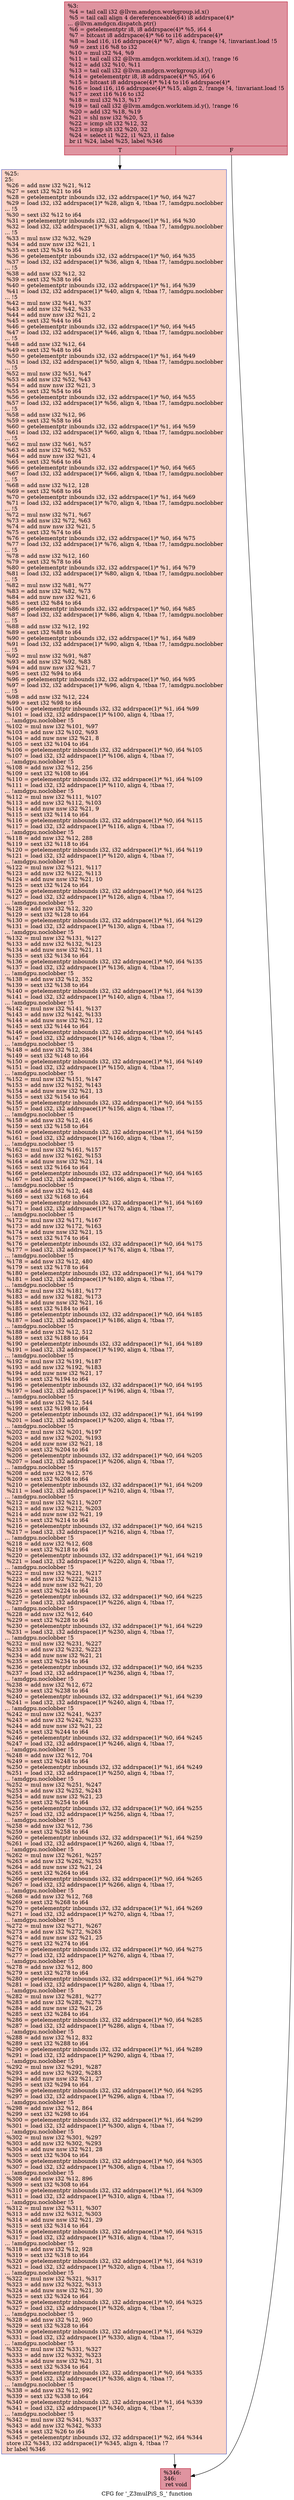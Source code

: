 digraph "CFG for '_Z3mulPiS_S_' function" {
	label="CFG for '_Z3mulPiS_S_' function";

	Node0x54983b0 [shape=record,color="#b70d28ff", style=filled, fillcolor="#b70d2870",label="{%3:\l  %4 = tail call i32 @llvm.amdgcn.workgroup.id.x()\l  %5 = tail call align 4 dereferenceable(64) i8 addrspace(4)*\l... @llvm.amdgcn.dispatch.ptr()\l  %6 = getelementptr i8, i8 addrspace(4)* %5, i64 4\l  %7 = bitcast i8 addrspace(4)* %6 to i16 addrspace(4)*\l  %8 = load i16, i16 addrspace(4)* %7, align 4, !range !4, !invariant.load !5\l  %9 = zext i16 %8 to i32\l  %10 = mul i32 %4, %9\l  %11 = tail call i32 @llvm.amdgcn.workitem.id.x(), !range !6\l  %12 = add i32 %10, %11\l  %13 = tail call i32 @llvm.amdgcn.workgroup.id.y()\l  %14 = getelementptr i8, i8 addrspace(4)* %5, i64 6\l  %15 = bitcast i8 addrspace(4)* %14 to i16 addrspace(4)*\l  %16 = load i16, i16 addrspace(4)* %15, align 2, !range !4, !invariant.load !5\l  %17 = zext i16 %16 to i32\l  %18 = mul i32 %13, %17\l  %19 = tail call i32 @llvm.amdgcn.workitem.id.y(), !range !6\l  %20 = add i32 %18, %19\l  %21 = shl nsw i32 %20, 5\l  %22 = icmp slt i32 %12, 32\l  %23 = icmp slt i32 %20, 32\l  %24 = select i1 %22, i1 %23, i1 false\l  br i1 %24, label %25, label %346\l|{<s0>T|<s1>F}}"];
	Node0x54983b0:s0 -> Node0x549bf60;
	Node0x54983b0:s1 -> Node0x549bff0;
	Node0x549bf60 [shape=record,color="#3d50c3ff", style=filled, fillcolor="#f59c7d70",label="{%25:\l25:                                               \l  %26 = add nsw i32 %21, %12\l  %27 = sext i32 %21 to i64\l  %28 = getelementptr inbounds i32, i32 addrspace(1)* %0, i64 %27\l  %29 = load i32, i32 addrspace(1)* %28, align 4, !tbaa !7, !amdgpu.noclobber\l... !5\l  %30 = sext i32 %12 to i64\l  %31 = getelementptr inbounds i32, i32 addrspace(1)* %1, i64 %30\l  %32 = load i32, i32 addrspace(1)* %31, align 4, !tbaa !7, !amdgpu.noclobber\l... !5\l  %33 = mul nsw i32 %32, %29\l  %34 = add nuw nsw i32 %21, 1\l  %35 = sext i32 %34 to i64\l  %36 = getelementptr inbounds i32, i32 addrspace(1)* %0, i64 %35\l  %37 = load i32, i32 addrspace(1)* %36, align 4, !tbaa !7, !amdgpu.noclobber\l... !5\l  %38 = add nsw i32 %12, 32\l  %39 = sext i32 %38 to i64\l  %40 = getelementptr inbounds i32, i32 addrspace(1)* %1, i64 %39\l  %41 = load i32, i32 addrspace(1)* %40, align 4, !tbaa !7, !amdgpu.noclobber\l... !5\l  %42 = mul nsw i32 %41, %37\l  %43 = add nsw i32 %42, %33\l  %44 = add nuw nsw i32 %21, 2\l  %45 = sext i32 %44 to i64\l  %46 = getelementptr inbounds i32, i32 addrspace(1)* %0, i64 %45\l  %47 = load i32, i32 addrspace(1)* %46, align 4, !tbaa !7, !amdgpu.noclobber\l... !5\l  %48 = add nsw i32 %12, 64\l  %49 = sext i32 %48 to i64\l  %50 = getelementptr inbounds i32, i32 addrspace(1)* %1, i64 %49\l  %51 = load i32, i32 addrspace(1)* %50, align 4, !tbaa !7, !amdgpu.noclobber\l... !5\l  %52 = mul nsw i32 %51, %47\l  %53 = add nsw i32 %52, %43\l  %54 = add nuw nsw i32 %21, 3\l  %55 = sext i32 %54 to i64\l  %56 = getelementptr inbounds i32, i32 addrspace(1)* %0, i64 %55\l  %57 = load i32, i32 addrspace(1)* %56, align 4, !tbaa !7, !amdgpu.noclobber\l... !5\l  %58 = add nsw i32 %12, 96\l  %59 = sext i32 %58 to i64\l  %60 = getelementptr inbounds i32, i32 addrspace(1)* %1, i64 %59\l  %61 = load i32, i32 addrspace(1)* %60, align 4, !tbaa !7, !amdgpu.noclobber\l... !5\l  %62 = mul nsw i32 %61, %57\l  %63 = add nsw i32 %62, %53\l  %64 = add nuw nsw i32 %21, 4\l  %65 = sext i32 %64 to i64\l  %66 = getelementptr inbounds i32, i32 addrspace(1)* %0, i64 %65\l  %67 = load i32, i32 addrspace(1)* %66, align 4, !tbaa !7, !amdgpu.noclobber\l... !5\l  %68 = add nsw i32 %12, 128\l  %69 = sext i32 %68 to i64\l  %70 = getelementptr inbounds i32, i32 addrspace(1)* %1, i64 %69\l  %71 = load i32, i32 addrspace(1)* %70, align 4, !tbaa !7, !amdgpu.noclobber\l... !5\l  %72 = mul nsw i32 %71, %67\l  %73 = add nsw i32 %72, %63\l  %74 = add nuw nsw i32 %21, 5\l  %75 = sext i32 %74 to i64\l  %76 = getelementptr inbounds i32, i32 addrspace(1)* %0, i64 %75\l  %77 = load i32, i32 addrspace(1)* %76, align 4, !tbaa !7, !amdgpu.noclobber\l... !5\l  %78 = add nsw i32 %12, 160\l  %79 = sext i32 %78 to i64\l  %80 = getelementptr inbounds i32, i32 addrspace(1)* %1, i64 %79\l  %81 = load i32, i32 addrspace(1)* %80, align 4, !tbaa !7, !amdgpu.noclobber\l... !5\l  %82 = mul nsw i32 %81, %77\l  %83 = add nsw i32 %82, %73\l  %84 = add nuw nsw i32 %21, 6\l  %85 = sext i32 %84 to i64\l  %86 = getelementptr inbounds i32, i32 addrspace(1)* %0, i64 %85\l  %87 = load i32, i32 addrspace(1)* %86, align 4, !tbaa !7, !amdgpu.noclobber\l... !5\l  %88 = add nsw i32 %12, 192\l  %89 = sext i32 %88 to i64\l  %90 = getelementptr inbounds i32, i32 addrspace(1)* %1, i64 %89\l  %91 = load i32, i32 addrspace(1)* %90, align 4, !tbaa !7, !amdgpu.noclobber\l... !5\l  %92 = mul nsw i32 %91, %87\l  %93 = add nsw i32 %92, %83\l  %94 = add nuw nsw i32 %21, 7\l  %95 = sext i32 %94 to i64\l  %96 = getelementptr inbounds i32, i32 addrspace(1)* %0, i64 %95\l  %97 = load i32, i32 addrspace(1)* %96, align 4, !tbaa !7, !amdgpu.noclobber\l... !5\l  %98 = add nsw i32 %12, 224\l  %99 = sext i32 %98 to i64\l  %100 = getelementptr inbounds i32, i32 addrspace(1)* %1, i64 %99\l  %101 = load i32, i32 addrspace(1)* %100, align 4, !tbaa !7,\l... !amdgpu.noclobber !5\l  %102 = mul nsw i32 %101, %97\l  %103 = add nsw i32 %102, %93\l  %104 = add nuw nsw i32 %21, 8\l  %105 = sext i32 %104 to i64\l  %106 = getelementptr inbounds i32, i32 addrspace(1)* %0, i64 %105\l  %107 = load i32, i32 addrspace(1)* %106, align 4, !tbaa !7,\l... !amdgpu.noclobber !5\l  %108 = add nsw i32 %12, 256\l  %109 = sext i32 %108 to i64\l  %110 = getelementptr inbounds i32, i32 addrspace(1)* %1, i64 %109\l  %111 = load i32, i32 addrspace(1)* %110, align 4, !tbaa !7,\l... !amdgpu.noclobber !5\l  %112 = mul nsw i32 %111, %107\l  %113 = add nsw i32 %112, %103\l  %114 = add nuw nsw i32 %21, 9\l  %115 = sext i32 %114 to i64\l  %116 = getelementptr inbounds i32, i32 addrspace(1)* %0, i64 %115\l  %117 = load i32, i32 addrspace(1)* %116, align 4, !tbaa !7,\l... !amdgpu.noclobber !5\l  %118 = add nsw i32 %12, 288\l  %119 = sext i32 %118 to i64\l  %120 = getelementptr inbounds i32, i32 addrspace(1)* %1, i64 %119\l  %121 = load i32, i32 addrspace(1)* %120, align 4, !tbaa !7,\l... !amdgpu.noclobber !5\l  %122 = mul nsw i32 %121, %117\l  %123 = add nsw i32 %122, %113\l  %124 = add nuw nsw i32 %21, 10\l  %125 = sext i32 %124 to i64\l  %126 = getelementptr inbounds i32, i32 addrspace(1)* %0, i64 %125\l  %127 = load i32, i32 addrspace(1)* %126, align 4, !tbaa !7,\l... !amdgpu.noclobber !5\l  %128 = add nsw i32 %12, 320\l  %129 = sext i32 %128 to i64\l  %130 = getelementptr inbounds i32, i32 addrspace(1)* %1, i64 %129\l  %131 = load i32, i32 addrspace(1)* %130, align 4, !tbaa !7,\l... !amdgpu.noclobber !5\l  %132 = mul nsw i32 %131, %127\l  %133 = add nsw i32 %132, %123\l  %134 = add nuw nsw i32 %21, 11\l  %135 = sext i32 %134 to i64\l  %136 = getelementptr inbounds i32, i32 addrspace(1)* %0, i64 %135\l  %137 = load i32, i32 addrspace(1)* %136, align 4, !tbaa !7,\l... !amdgpu.noclobber !5\l  %138 = add nsw i32 %12, 352\l  %139 = sext i32 %138 to i64\l  %140 = getelementptr inbounds i32, i32 addrspace(1)* %1, i64 %139\l  %141 = load i32, i32 addrspace(1)* %140, align 4, !tbaa !7,\l... !amdgpu.noclobber !5\l  %142 = mul nsw i32 %141, %137\l  %143 = add nsw i32 %142, %133\l  %144 = add nuw nsw i32 %21, 12\l  %145 = sext i32 %144 to i64\l  %146 = getelementptr inbounds i32, i32 addrspace(1)* %0, i64 %145\l  %147 = load i32, i32 addrspace(1)* %146, align 4, !tbaa !7,\l... !amdgpu.noclobber !5\l  %148 = add nsw i32 %12, 384\l  %149 = sext i32 %148 to i64\l  %150 = getelementptr inbounds i32, i32 addrspace(1)* %1, i64 %149\l  %151 = load i32, i32 addrspace(1)* %150, align 4, !tbaa !7,\l... !amdgpu.noclobber !5\l  %152 = mul nsw i32 %151, %147\l  %153 = add nsw i32 %152, %143\l  %154 = add nuw nsw i32 %21, 13\l  %155 = sext i32 %154 to i64\l  %156 = getelementptr inbounds i32, i32 addrspace(1)* %0, i64 %155\l  %157 = load i32, i32 addrspace(1)* %156, align 4, !tbaa !7,\l... !amdgpu.noclobber !5\l  %158 = add nsw i32 %12, 416\l  %159 = sext i32 %158 to i64\l  %160 = getelementptr inbounds i32, i32 addrspace(1)* %1, i64 %159\l  %161 = load i32, i32 addrspace(1)* %160, align 4, !tbaa !7,\l... !amdgpu.noclobber !5\l  %162 = mul nsw i32 %161, %157\l  %163 = add nsw i32 %162, %153\l  %164 = add nuw nsw i32 %21, 14\l  %165 = sext i32 %164 to i64\l  %166 = getelementptr inbounds i32, i32 addrspace(1)* %0, i64 %165\l  %167 = load i32, i32 addrspace(1)* %166, align 4, !tbaa !7,\l... !amdgpu.noclobber !5\l  %168 = add nsw i32 %12, 448\l  %169 = sext i32 %168 to i64\l  %170 = getelementptr inbounds i32, i32 addrspace(1)* %1, i64 %169\l  %171 = load i32, i32 addrspace(1)* %170, align 4, !tbaa !7,\l... !amdgpu.noclobber !5\l  %172 = mul nsw i32 %171, %167\l  %173 = add nsw i32 %172, %163\l  %174 = add nuw nsw i32 %21, 15\l  %175 = sext i32 %174 to i64\l  %176 = getelementptr inbounds i32, i32 addrspace(1)* %0, i64 %175\l  %177 = load i32, i32 addrspace(1)* %176, align 4, !tbaa !7,\l... !amdgpu.noclobber !5\l  %178 = add nsw i32 %12, 480\l  %179 = sext i32 %178 to i64\l  %180 = getelementptr inbounds i32, i32 addrspace(1)* %1, i64 %179\l  %181 = load i32, i32 addrspace(1)* %180, align 4, !tbaa !7,\l... !amdgpu.noclobber !5\l  %182 = mul nsw i32 %181, %177\l  %183 = add nsw i32 %182, %173\l  %184 = add nuw nsw i32 %21, 16\l  %185 = sext i32 %184 to i64\l  %186 = getelementptr inbounds i32, i32 addrspace(1)* %0, i64 %185\l  %187 = load i32, i32 addrspace(1)* %186, align 4, !tbaa !7,\l... !amdgpu.noclobber !5\l  %188 = add nsw i32 %12, 512\l  %189 = sext i32 %188 to i64\l  %190 = getelementptr inbounds i32, i32 addrspace(1)* %1, i64 %189\l  %191 = load i32, i32 addrspace(1)* %190, align 4, !tbaa !7,\l... !amdgpu.noclobber !5\l  %192 = mul nsw i32 %191, %187\l  %193 = add nsw i32 %192, %183\l  %194 = add nuw nsw i32 %21, 17\l  %195 = sext i32 %194 to i64\l  %196 = getelementptr inbounds i32, i32 addrspace(1)* %0, i64 %195\l  %197 = load i32, i32 addrspace(1)* %196, align 4, !tbaa !7,\l... !amdgpu.noclobber !5\l  %198 = add nsw i32 %12, 544\l  %199 = sext i32 %198 to i64\l  %200 = getelementptr inbounds i32, i32 addrspace(1)* %1, i64 %199\l  %201 = load i32, i32 addrspace(1)* %200, align 4, !tbaa !7,\l... !amdgpu.noclobber !5\l  %202 = mul nsw i32 %201, %197\l  %203 = add nsw i32 %202, %193\l  %204 = add nuw nsw i32 %21, 18\l  %205 = sext i32 %204 to i64\l  %206 = getelementptr inbounds i32, i32 addrspace(1)* %0, i64 %205\l  %207 = load i32, i32 addrspace(1)* %206, align 4, !tbaa !7,\l... !amdgpu.noclobber !5\l  %208 = add nsw i32 %12, 576\l  %209 = sext i32 %208 to i64\l  %210 = getelementptr inbounds i32, i32 addrspace(1)* %1, i64 %209\l  %211 = load i32, i32 addrspace(1)* %210, align 4, !tbaa !7,\l... !amdgpu.noclobber !5\l  %212 = mul nsw i32 %211, %207\l  %213 = add nsw i32 %212, %203\l  %214 = add nuw nsw i32 %21, 19\l  %215 = sext i32 %214 to i64\l  %216 = getelementptr inbounds i32, i32 addrspace(1)* %0, i64 %215\l  %217 = load i32, i32 addrspace(1)* %216, align 4, !tbaa !7,\l... !amdgpu.noclobber !5\l  %218 = add nsw i32 %12, 608\l  %219 = sext i32 %218 to i64\l  %220 = getelementptr inbounds i32, i32 addrspace(1)* %1, i64 %219\l  %221 = load i32, i32 addrspace(1)* %220, align 4, !tbaa !7,\l... !amdgpu.noclobber !5\l  %222 = mul nsw i32 %221, %217\l  %223 = add nsw i32 %222, %213\l  %224 = add nuw nsw i32 %21, 20\l  %225 = sext i32 %224 to i64\l  %226 = getelementptr inbounds i32, i32 addrspace(1)* %0, i64 %225\l  %227 = load i32, i32 addrspace(1)* %226, align 4, !tbaa !7,\l... !amdgpu.noclobber !5\l  %228 = add nsw i32 %12, 640\l  %229 = sext i32 %228 to i64\l  %230 = getelementptr inbounds i32, i32 addrspace(1)* %1, i64 %229\l  %231 = load i32, i32 addrspace(1)* %230, align 4, !tbaa !7,\l... !amdgpu.noclobber !5\l  %232 = mul nsw i32 %231, %227\l  %233 = add nsw i32 %232, %223\l  %234 = add nuw nsw i32 %21, 21\l  %235 = sext i32 %234 to i64\l  %236 = getelementptr inbounds i32, i32 addrspace(1)* %0, i64 %235\l  %237 = load i32, i32 addrspace(1)* %236, align 4, !tbaa !7,\l... !amdgpu.noclobber !5\l  %238 = add nsw i32 %12, 672\l  %239 = sext i32 %238 to i64\l  %240 = getelementptr inbounds i32, i32 addrspace(1)* %1, i64 %239\l  %241 = load i32, i32 addrspace(1)* %240, align 4, !tbaa !7,\l... !amdgpu.noclobber !5\l  %242 = mul nsw i32 %241, %237\l  %243 = add nsw i32 %242, %233\l  %244 = add nuw nsw i32 %21, 22\l  %245 = sext i32 %244 to i64\l  %246 = getelementptr inbounds i32, i32 addrspace(1)* %0, i64 %245\l  %247 = load i32, i32 addrspace(1)* %246, align 4, !tbaa !7,\l... !amdgpu.noclobber !5\l  %248 = add nsw i32 %12, 704\l  %249 = sext i32 %248 to i64\l  %250 = getelementptr inbounds i32, i32 addrspace(1)* %1, i64 %249\l  %251 = load i32, i32 addrspace(1)* %250, align 4, !tbaa !7,\l... !amdgpu.noclobber !5\l  %252 = mul nsw i32 %251, %247\l  %253 = add nsw i32 %252, %243\l  %254 = add nuw nsw i32 %21, 23\l  %255 = sext i32 %254 to i64\l  %256 = getelementptr inbounds i32, i32 addrspace(1)* %0, i64 %255\l  %257 = load i32, i32 addrspace(1)* %256, align 4, !tbaa !7,\l... !amdgpu.noclobber !5\l  %258 = add nsw i32 %12, 736\l  %259 = sext i32 %258 to i64\l  %260 = getelementptr inbounds i32, i32 addrspace(1)* %1, i64 %259\l  %261 = load i32, i32 addrspace(1)* %260, align 4, !tbaa !7,\l... !amdgpu.noclobber !5\l  %262 = mul nsw i32 %261, %257\l  %263 = add nsw i32 %262, %253\l  %264 = add nuw nsw i32 %21, 24\l  %265 = sext i32 %264 to i64\l  %266 = getelementptr inbounds i32, i32 addrspace(1)* %0, i64 %265\l  %267 = load i32, i32 addrspace(1)* %266, align 4, !tbaa !7,\l... !amdgpu.noclobber !5\l  %268 = add nsw i32 %12, 768\l  %269 = sext i32 %268 to i64\l  %270 = getelementptr inbounds i32, i32 addrspace(1)* %1, i64 %269\l  %271 = load i32, i32 addrspace(1)* %270, align 4, !tbaa !7,\l... !amdgpu.noclobber !5\l  %272 = mul nsw i32 %271, %267\l  %273 = add nsw i32 %272, %263\l  %274 = add nuw nsw i32 %21, 25\l  %275 = sext i32 %274 to i64\l  %276 = getelementptr inbounds i32, i32 addrspace(1)* %0, i64 %275\l  %277 = load i32, i32 addrspace(1)* %276, align 4, !tbaa !7,\l... !amdgpu.noclobber !5\l  %278 = add nsw i32 %12, 800\l  %279 = sext i32 %278 to i64\l  %280 = getelementptr inbounds i32, i32 addrspace(1)* %1, i64 %279\l  %281 = load i32, i32 addrspace(1)* %280, align 4, !tbaa !7,\l... !amdgpu.noclobber !5\l  %282 = mul nsw i32 %281, %277\l  %283 = add nsw i32 %282, %273\l  %284 = add nuw nsw i32 %21, 26\l  %285 = sext i32 %284 to i64\l  %286 = getelementptr inbounds i32, i32 addrspace(1)* %0, i64 %285\l  %287 = load i32, i32 addrspace(1)* %286, align 4, !tbaa !7,\l... !amdgpu.noclobber !5\l  %288 = add nsw i32 %12, 832\l  %289 = sext i32 %288 to i64\l  %290 = getelementptr inbounds i32, i32 addrspace(1)* %1, i64 %289\l  %291 = load i32, i32 addrspace(1)* %290, align 4, !tbaa !7,\l... !amdgpu.noclobber !5\l  %292 = mul nsw i32 %291, %287\l  %293 = add nsw i32 %292, %283\l  %294 = add nuw nsw i32 %21, 27\l  %295 = sext i32 %294 to i64\l  %296 = getelementptr inbounds i32, i32 addrspace(1)* %0, i64 %295\l  %297 = load i32, i32 addrspace(1)* %296, align 4, !tbaa !7,\l... !amdgpu.noclobber !5\l  %298 = add nsw i32 %12, 864\l  %299 = sext i32 %298 to i64\l  %300 = getelementptr inbounds i32, i32 addrspace(1)* %1, i64 %299\l  %301 = load i32, i32 addrspace(1)* %300, align 4, !tbaa !7,\l... !amdgpu.noclobber !5\l  %302 = mul nsw i32 %301, %297\l  %303 = add nsw i32 %302, %293\l  %304 = add nuw nsw i32 %21, 28\l  %305 = sext i32 %304 to i64\l  %306 = getelementptr inbounds i32, i32 addrspace(1)* %0, i64 %305\l  %307 = load i32, i32 addrspace(1)* %306, align 4, !tbaa !7,\l... !amdgpu.noclobber !5\l  %308 = add nsw i32 %12, 896\l  %309 = sext i32 %308 to i64\l  %310 = getelementptr inbounds i32, i32 addrspace(1)* %1, i64 %309\l  %311 = load i32, i32 addrspace(1)* %310, align 4, !tbaa !7,\l... !amdgpu.noclobber !5\l  %312 = mul nsw i32 %311, %307\l  %313 = add nsw i32 %312, %303\l  %314 = add nuw nsw i32 %21, 29\l  %315 = sext i32 %314 to i64\l  %316 = getelementptr inbounds i32, i32 addrspace(1)* %0, i64 %315\l  %317 = load i32, i32 addrspace(1)* %316, align 4, !tbaa !7,\l... !amdgpu.noclobber !5\l  %318 = add nsw i32 %12, 928\l  %319 = sext i32 %318 to i64\l  %320 = getelementptr inbounds i32, i32 addrspace(1)* %1, i64 %319\l  %321 = load i32, i32 addrspace(1)* %320, align 4, !tbaa !7,\l... !amdgpu.noclobber !5\l  %322 = mul nsw i32 %321, %317\l  %323 = add nsw i32 %322, %313\l  %324 = add nuw nsw i32 %21, 30\l  %325 = sext i32 %324 to i64\l  %326 = getelementptr inbounds i32, i32 addrspace(1)* %0, i64 %325\l  %327 = load i32, i32 addrspace(1)* %326, align 4, !tbaa !7,\l... !amdgpu.noclobber !5\l  %328 = add nsw i32 %12, 960\l  %329 = sext i32 %328 to i64\l  %330 = getelementptr inbounds i32, i32 addrspace(1)* %1, i64 %329\l  %331 = load i32, i32 addrspace(1)* %330, align 4, !tbaa !7,\l... !amdgpu.noclobber !5\l  %332 = mul nsw i32 %331, %327\l  %333 = add nsw i32 %332, %323\l  %334 = add nuw nsw i32 %21, 31\l  %335 = sext i32 %334 to i64\l  %336 = getelementptr inbounds i32, i32 addrspace(1)* %0, i64 %335\l  %337 = load i32, i32 addrspace(1)* %336, align 4, !tbaa !7,\l... !amdgpu.noclobber !5\l  %338 = add nsw i32 %12, 992\l  %339 = sext i32 %338 to i64\l  %340 = getelementptr inbounds i32, i32 addrspace(1)* %1, i64 %339\l  %341 = load i32, i32 addrspace(1)* %340, align 4, !tbaa !7,\l... !amdgpu.noclobber !5\l  %342 = mul nsw i32 %341, %337\l  %343 = add nsw i32 %342, %333\l  %344 = sext i32 %26 to i64\l  %345 = getelementptr inbounds i32, i32 addrspace(1)* %2, i64 %344\l  store i32 %343, i32 addrspace(1)* %345, align 4, !tbaa !7\l  br label %346\l}"];
	Node0x549bf60 -> Node0x549bff0;
	Node0x549bff0 [shape=record,color="#b70d28ff", style=filled, fillcolor="#b70d2870",label="{%346:\l346:                                              \l  ret void\l}"];
}
